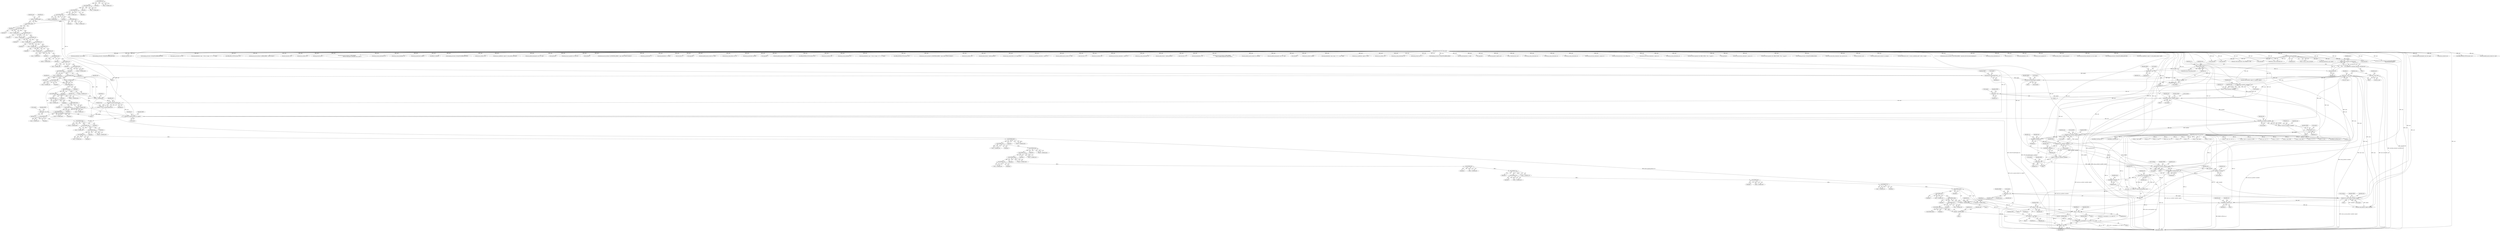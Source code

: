 digraph "0_mruby_1905091634a6a2925c911484434448e568330626@pointer" {
"1000894" [label="(Call,pc += sbx)"];
"1000883" [label="(Call,sbx = GETARG_sBx(i))"];
"1000885" [label="(Call,GETARG_sBx(i))"];
"1000880" [label="(Call,GETARG_A(i))"];
"1000863" [label="(Call,GETARG_sBx(i))"];
"1000858" [label="(Call,GETARG_A(i))"];
"1000848" [label="(Call,GETARG_sBx(i))"];
"1000807" [label="(Call,GETARG_C(i))"];
"1000802" [label="(Call,GETARG_B(i))"];
"1000797" [label="(Call,GETARG_A(i))"];
"1000756" [label="(Call,GETARG_C(i))"];
"1000751" [label="(Call,GETARG_B(i))"];
"1000746" [label="(Call,GETARG_A(i))"];
"1000726" [label="(Call,GETARG_Bx(i))"];
"1000721" [label="(Call,GETARG_A(i))"];
"1000694" [label="(Call,GETARG_Bx(i))"];
"1000689" [label="(Call,GETARG_A(i))"];
"1000673" [label="(Call,GETARG_Bx(i))"];
"1000668" [label="(Call,GETARG_A(i))"];
"1000640" [label="(Call,GETARG_Bx(i))"];
"1000635" [label="(Call,GETARG_A(i))"];
"1000619" [label="(Call,GETARG_Bx(i))"];
"1000614" [label="(Call,GETARG_A(i))"];
"1000589" [label="(Call,GETARG_Bx(i))"];
"1000584" [label="(Call,GETARG_A(i))"];
"1000569" [label="(Call,GETARG_Bx(i))"];
"1000564" [label="(Call,GETARG_A(i))"];
"1000544" [label="(Call,GETARG_Bx(i))"];
"1000539" [label="(Call,GETARG_A(i))"];
"1000526" [label="(Call,GETARG_Bx(i))"];
"1000521" [label="(Call,GETARG_A(i))"];
"1000503" [label="(Call,GETARG_Bx(i))"];
"1000498" [label="(Call,GETARG_A(i))"];
"1000483" [label="(Call,GETARG_Bx(i))"];
"1000478" [label="(Call,GETARG_A(i))"];
"1000458" [label="(Call,GETARG_Bx(i))"];
"1000453" [label="(Call,GETARG_A(i))"];
"1000442" [label="(Call,GETARG_A(i))"];
"1000431" [label="(Call,GETARG_A(i))"];
"1000417" [label="(Call,GETARG_A(i))"];
"1000403" [label="(Call,GETARG_Bx(i))"];
"1000398" [label="(Call,GETARG_A(i))"];
"1000386" [label="(Call,GETARG_sBx(i))"];
"1000381" [label="(Call,GETARG_A(i))"];
"1000353" [label="(Call,GETARG_Bx(i))"];
"1000348" [label="(Call,GETARG_A(i))"];
"1000334" [label="(Call,GETARG_B(i))"];
"1000329" [label="(Call,GETARG_A(i))"];
"1000850" [label="(Call,pc += sbx)"];
"1000846" [label="(Call,sbx = GETARG_sBx(i))"];
"1000696" [label="(Call,ERR_PC_SET(mrb, pc))"];
"1000675" [label="(Call,mrb_vm_const_set(mrb, syms[bx], regs[a]))"];
"1000656" [label="(Call,ERR_PC_CLR(mrb))"];
"1000653" [label="(Call,mrb_vm_const_get(mrb, sym))"];
"1000648" [label="(Call,ERR_PC_SET(mrb, pc))"];
"1000621" [label="(Call,mrb_vm_cv_set(mrb, syms[bx], regs[a]))"];
"1000602" [label="(Call,ERR_PC_CLR(mrb))"];
"1000597" [label="(Call,mrb_vm_cv_get(mrb, syms[bx]))"];
"1000592" [label="(Call,ERR_PC_SET(mrb, pc))"];
"1000571" [label="(Call,mrb_vm_iv_set(mrb, syms[bx], regs[a]))"];
"1000549" [label="(Call,mrb_vm_iv_get(mrb, syms[bx]))"];
"1000528" [label="(Call,mrb_vm_special_set(mrb, bx, regs[a]))"];
"1000508" [label="(Call,mrb_vm_special_get(mrb, bx))"];
"1000485" [label="(Call,mrb_gv_set(mrb, syms[bx], regs[a]))"];
"1000463" [label="(Call,mrb_gv_get(mrb, syms[bx]))"];
"1000367" [label="(Call,mrb_float_value(mrb, mrb_float(val)))"];
"1000260" [label="(Call,mrb_gc_arena_save(mrb))"];
"1000232" [label="(MethodParameterIn,mrb_state *mrb)"];
"1000369" [label="(Call,mrb_float(val))"];
"1000362" [label="(Call,mrb_float_p(val))"];
"1000356" [label="(Call,val = pool[bx])"];
"1000245" [label="(Call,*pool = irep->pool)"];
"1000405" [label="(Call,SET_SYM_VALUE(regs[a], syms[bx]))"];
"1000388" [label="(Call,SET_INT_VALUE(regs[a], bx))"];
"1000371" [label="(Call,regs[a] = val)"];
"1000365" [label="(Call,val = mrb_float_value(mrb, mrb_float(val)))"];
"1000384" [label="(Call,bx = GETARG_sBx(i))"];
"1000251" [label="(Call,*syms = irep->syms)"];
"1000468" [label="(Call,regs[a] = val)"];
"1000461" [label="(Call,val = mrb_gv_get(mrb, syms[bx]))"];
"1000501" [label="(Call,bx = GETARG_Bx(i))"];
"1000524" [label="(Call,bx = GETARG_Bx(i))"];
"1000511" [label="(Call,regs[a] = val)"];
"1000506" [label="(Call,val = mrb_vm_special_get(mrb, bx))"];
"1000554" [label="(Call,regs[a] = val)"];
"1000547" [label="(Call,val = mrb_vm_iv_get(mrb, syms[bx]))"];
"1000234" [label="(MethodParameterIn,mrb_code *pc)"];
"1000604" [label="(Call,regs[a] = val)"];
"1000595" [label="(Call,val = mrb_vm_cv_get(mrb, syms[bx]))"];
"1000643" [label="(Call,sym = syms[bx])"];
"1000658" [label="(Call,regs[a] = val)"];
"1000651" [label="(Call,val = mrb_vm_const_get(mrb, sym))"];
"1000871" [label="(Call,pc += sbx)"];
"1000861" [label="(Call,sbx = GETARG_sBx(i))"];
"1000966" [label="(Call,mrb->c->rescue[mrb->c->ci->ridx++] = pc + sbx)"];
"1000981" [label="(Call,pc + sbx)"];
"1000465" [label="(Call,syms[bx])"];
"1000629" [label="(Identifier,NEXT)"];
"1004593" [label="(Call,mrb_method_missing(mrb, mid, recv, args))"];
"1000443" [label="(Identifier,i)"];
"1000597" [label="(Call,mrb_vm_cv_get(mrb, syms[bx]))"];
"1001053" [label="(Call,mrb_exc_set(mrb, exc))"];
"1000967" [label="(Call,mrb->c->rescue[mrb->c->ci->ridx++])"];
"1000367" [label="(Call,mrb_float_value(mrb, mrb_float(val)))"];
"1000458" [label="(Call,GETARG_Bx(i))"];
"1000386" [label="(Call,GETARG_sBx(i))"];
"1002627" [label="(Call,MRB_METHOD_CFUNC(m)(mrb, recv))"];
"1002425" [label="(Call,mrb_method_search_vm(mrb, &c, mid))"];
"1004754" [label="(Call,stack_extend(mrb, irep->nregs))"];
"1000754" [label="(Call,c = GETARG_C(i))"];
"1000335" [label="(Identifier,i)"];
"1000604" [label="(Call,regs[a] = val)"];
"1003941" [label="(Call,localjump_error(mrb, LOCALJUMP_ERROR_RETURN))"];
"1000442" [label="(Call,GETARG_A(i))"];
"1001560" [label="(Call,mrb_class(mrb, recv))"];
"1000854" [label="(Block,)"];
"1000510" [label="(Identifier,bx)"];
"1000690" [label="(Identifier,i)"];
"1000472" [label="(Identifier,val)"];
"1003974" [label="(Call,localjump_error(mrb, LOCALJUMP_ERROR_RETURN))"];
"1000375" [label="(Identifier,val)"];
"1000548" [label="(Identifier,val)"];
"1000405" [label="(Call,SET_SYM_VALUE(regs[a], syms[bx]))"];
"1003749" [label="(Call,mrb_write_barrier(mrb, (struct RBasic*)c->fib))"];
"1003170" [label="(Call,argnum_error(mrb, m1+m2))"];
"1002574" [label="(Call,pc + 1)"];
"1000456" [label="(Call,bx = GETARG_Bx(i))"];
"1000880" [label="(Call,GETARG_A(i))"];
"1001954" [label="(Call,stack_extend(mrb, (argc < 0 && ci->nregs < 3) ? 3 : ci->nregs))"];
"1002056" [label="(Call,MRB_PROC_CFUNC(m)(mrb, recv))"];
"1000664" [label="(Block,)"];
"1000683" [label="(Identifier,NEXT)"];
"1000470" [label="(Identifier,regs)"];
"1000594" [label="(Identifier,pc)"];
"1004023" [label="(Call,mrb_exc_new_str_lit(mrb, E_FIBER_ERROR, \"double resume\"))"];
"1000984" [label="(Identifier,NEXT)"];
"1000982" [label="(Identifier,pc)"];
"1000361" [label="(ControlStructure,if (mrb_float_p(val)))"];
"1000526" [label="(Call,GETARG_Bx(i))"];
"1000893" [label="(Block,)"];
"1002447" [label="(Call,mrb_class(mrb, recv))"];
"1000592" [label="(Call,ERR_PC_SET(mrb, pc))"];
"1000253" [label="(Call,irep->syms)"];
"1000429" [label="(Call,a = GETARG_A(i))"];
"1000485" [label="(Call,mrb_gv_set(mrb, syms[bx], regs[a]))"];
"1000259" [label="(Identifier,ai)"];
"1002326" [label="(Call,mrb_exc_set(mrb, exc))"];
"1001724" [label="(Call,pc + 1)"];
"1000387" [label="(Identifier,i)"];
"1003916" [label="(Call,top_proc(mrb, proc))"];
"1002375" [label="(Call,mrb_exc_new_str_lit(mrb, E_TYPE_ERROR,\n                                            \"self has wrong type to call super in this context\"))"];
"1000886" [label="(Identifier,i)"];
"1000635" [label="(Call,GETARG_A(i))"];
"1000656" [label="(Call,ERR_PC_CLR(mrb))"];
"1004492" [label="(Call,mrb_gc_arena_restore(mrb, ai))"];
"1000412" [label="(Identifier,NEXT)"];
"1000396" [label="(Call,a = GETARG_A(i))"];
"1000334" [label="(Call,GETARG_B(i))"];
"1000549" [label="(Call,mrb_vm_iv_get(mrb, syms[bx]))"];
"1002062" [label="(Call,mrb_gc_arena_shrink(mrb, ai))"];
"1000459" [label="(Identifier,i)"];
"1003127" [label="(Call,mrb_gc_protect(mrb, regs[1]))"];
"1000636" [label="(Identifier,i)"];
"1000709" [label="(Call,ERR_PC_CLR(mrb))"];
"1003999" [label="(Call,localjump_error(mrb, LOCALJUMP_ERROR_RETURN))"];
"1002356" [label="(Call,mrb_exc_set(mrb, exc))"];
"1001680" [label="(Call,mrb_ary_unshift(mrb, regs[a+1], mrb_symbol_value(mid)))"];
"1002484" [label="(Call,mrb_method_missing(mrb, mid, recv, args))"];
"1000746" [label="(Call,GETARG_A(i))"];
"1000695" [label="(Identifier,i)"];
"1000377" [label="(Block,)"];
"1000344" [label="(Block,)"];
"1000234" [label="(MethodParameterIn,mrb_code *pc)"];
"1000531" [label="(Call,regs[a])"];
"1000687" [label="(Call,a = GETARG_A(i))"];
"1000666" [label="(Call,a = GETARG_A(i))"];
"1000808" [label="(Identifier,i)"];
"1000490" [label="(Call,regs[a])"];
"1000494" [label="(Block,)"];
"1000346" [label="(Call,a = GETARG_A(i))"];
"1000502" [label="(Identifier,bx)"];
"1000853" [label="(Identifier,JUMP)"];
"1000617" [label="(Call,bx = GETARG_Bx(i))"];
"1002549" [label="(Call,cipush(mrb))"];
"1000394" [label="(Block,)"];
"1002960" [label="(Call,mrb_ary_new_capa(mrb, m1+len+m2))"];
"1004040" [label="(Call,ecall(mrb))"];
"1000798" [label="(Identifier,i)"];
"1002857" [label="(Call,mrb_exc_new_str_lit(mrb, E_NOMETHOD_ERROR, \"super called outside of method\"))"];
"1003884" [label="(Call,mrb_gc_protect(mrb, v))"];
"1000696" [label="(Call,ERR_PC_SET(mrb, pc))"];
"1000599" [label="(Call,syms[bx])"];
"1000598" [label="(Identifier,mrb)"];
"1002782" [label="(Call,pc = irep->iseq)"];
"1000454" [label="(Identifier,i)"];
"1000469" [label="(Call,regs[a])"];
"1000863" [label="(Call,GETARG_sBx(i))"];
"1000897" [label="(Identifier,JUMP)"];
"1000648" [label="(Call,ERR_PC_SET(mrb, pc))"];
"1000354" [label="(Identifier,i)"];
"1000622" [label="(Identifier,mrb)"];
"1000981" [label="(Call,pc + sbx)"];
"1000871" [label="(Call,pc += sbx)"];
"1000501" [label="(Call,bx = GETARG_Bx(i))"];
"1002167" [label="(Call,stack_extend(mrb, ci->nregs))"];
"1000674" [label="(Identifier,i)"];
"1000812" [label="(Call,uvenv(mrb, c))"];
"1000528" [label="(Call,mrb_vm_special_set(mrb, bx, regs[a]))"];
"1000749" [label="(Call,b = GETARG_B(i))"];
"1000556" [label="(Identifier,regs)"];
"1004440" [label="(Call,pc = ci->pc)"];
"1000353" [label="(Call,GETARG_Bx(i))"];
"1000462" [label="(Identifier,val)"];
"1003347" [label="(Call,pc += argc - m1 - m2 + 1)"];
"1000797" [label="(Call,GETARG_A(i))"];
"1000576" [label="(Call,regs[a])"];
"1000651" [label="(Call,val = mrb_vm_const_get(mrb, sym))"];
"1000727" [label="(Identifier,i)"];
"1000463" [label="(Call,mrb_gv_get(mrb, syms[bx]))"];
"1000406" [label="(Call,regs[a])"];
"1000663" [label="(Identifier,NEXT)"];
"1000757" [label="(Identifier,i)"];
"1000484" [label="(Identifier,i)"];
"1000357" [label="(Identifier,val)"];
"1000567" [label="(Call,bx = GETARG_Bx(i))"];
"1000805" [label="(Call,c = GETARG_C(i))"];
"1000747" [label="(Identifier,i)"];
"1000473" [label="(Identifier,NEXT)"];
"1000519" [label="(Call,a = GETARG_A(i))"];
"1002724" [label="(Call,cipop(mrb))"];
"1000362" [label="(Call,mrb_float_p(val))"];
"1003854" [label="(Call,pc = mrb->c->rescue[--ci->ridx])"];
"1000612" [label="(Call,a = GETARG_A(i))"];
"1000246" [label="(Identifier,pool)"];
"1000404" [label="(Identifier,i)"];
"1000570" [label="(Identifier,i)"];
"1000258" [label="(Call,ai = mrb_gc_arena_save(mrb))"];
"1000330" [label="(Identifier,i)"];
"1000496" [label="(Call,a = GETARG_A(i))"];
"1000517" [label="(Block,)"];
"1004534" [label="(Call,mrb_method_search_vm(mrb, &c, mid))"];
"1000542" [label="(Call,bx = GETARG_Bx(i))"];
"1000983" [label="(Identifier,sbx)"];
"1001066" [label="(Call,mrb_obj_is_kind_of(mrb, exc, ec))"];
"1001720" [label="(Call,ci->pc = pc + 1)"];
"1003191" [label="(Call,mrb_gc_protect(mrb, argv[0]))"];
"1000261" [label="(Identifier,mrb)"];
"1000537" [label="(Call,a = GETARG_A(i))"];
"1004092" [label="(Call,mrb_exc_new_str_lit(mrb, E_LOCALJUMP_ERROR,\n                                      \"break from proc-closure\"))"];
"1000415" [label="(Call,a = GETARG_A(i))"];
"1000550" [label="(Identifier,mrb)"];
"1000384" [label="(Call,bx = GETARG_sBx(i))"];
"1001917" [label="(Call,cipop(mrb))"];
"1000235" [label="(Block,)"];
"1001582" [label="(Call,mrb_method_search_vm(mrb, &c, missing))"];
"1000883" [label="(Call,sbx = GETARG_sBx(i))"];
"1000530" [label="(Identifier,bx)"];
"1000232" [label="(MethodParameterIn,mrb_state *mrb)"];
"1000847" [label="(Identifier,sbx)"];
"1000451" [label="(Call,a = GETARG_A(i))"];
"1004693" [label="(Call,MRB_METHOD_CFUNC(m)(mrb, recv))"];
"1000655" [label="(Identifier,sym)"];
"1002861" [label="(Call,mrb_exc_set(mrb, exc))"];
"1000440" [label="(Call,a = GETARG_A(i))"];
"1001784" [label="(Call,mrb_gc_arena_shrink(mrb, ai))"];
"1002766" [label="(Call,stack_extend(mrb, (argc < 0 && ci->nregs < 3) ? 3 : ci->nregs))"];
"1000864" [label="(Identifier,i)"];
"1000535" [label="(Block,)"];
"1001778" [label="(Call,MRB_METHOD_FUNC(m)(mrb, recv))"];
"1000856" [label="(Call,a = GETARG_A(i))"];
"1000719" [label="(Call,a = GETARG_A(i))"];
"1000499" [label="(Identifier,i)"];
"1000641" [label="(Identifier,i)"];
"1002093" [label="(Call,pc = ci->pc)"];
"1000966" [label="(Call,mrb->c->rescue[mrb->c->ci->ridx++] = pc + sbx)"];
"1000558" [label="(Identifier,val)"];
"1000728" [label="(Call,mrb_const_set(mrb, regs[a+1], syms[bx], regs[a]))"];
"1000569" [label="(Call,GETARG_Bx(i))"];
"1002322" [label="(Call,mrb_exc_new_str_lit(mrb, E_NOMETHOD_ERROR, \"super called outside of method\"))"];
"1000644" [label="(Identifier,sym)"];
"1002379" [label="(Call,mrb_exc_set(mrb, exc))"];
"1002437" [label="(Call,mrb_intern_lit(mrb, \"method_missing\"))"];
"1002367" [label="(Call,mrb_obj_is_kind_of(mrb, recv, target_class))"];
"1004350" [label="(Call,cipop(mrb))"];
"1002517" [label="(Call,mrb_ary_new_from_values(mrb, n, regs+a+1))"];
"1000587" [label="(Call,bx = GETARG_Bx(i))"];
"1000468" [label="(Call,regs[a] = val)"];
"1001565" [label="(Call,mrb_method_search_vm(mrb, &c, mid))"];
"1000363" [label="(Identifier,val)"];
"1000658" [label="(Call,regs[a] = val)"];
"1000614" [label="(Call,GETARG_A(i))"];
"1002879" [label="(Call,uvenv(mrb, lv-1))"];
"1000351" [label="(Call,bx = GETARG_Bx(i))"];
"1000654" [label="(Identifier,mrb)"];
"1000516" [label="(Identifier,NEXT)"];
"1004419" [label="(Call,cipop(mrb))"];
"1004323" [label="(Call,cipop(mrb))"];
"1000401" [label="(Call,bx = GETARG_Bx(i))"];
"1000562" [label="(Call,a = GETARG_A(i))"];
"1004027" [label="(Call,mrb_exc_set(mrb, exc))"];
"1000512" [label="(Call,regs[a])"];
"1000464" [label="(Identifier,mrb)"];
"1000580" [label="(Block,)"];
"1001661" [label="(Call,mrb_ary_new_from_values(mrb, n, regs+a+1))"];
"1004705" [label="(Call,mrb_gc_arena_restore(mrb, ai))"];
"1000653" [label="(Call,mrb_vm_const_get(mrb, sym))"];
"1000589" [label="(Call,GETARG_Bx(i))"];
"1000584" [label="(Call,GETARG_A(i))"];
"1000389" [label="(Call,regs[a])"];
"1000608" [label="(Identifier,val)"];
"1000724" [label="(Call,bx = GETARG_Bx(i))"];
"1000861" [label="(Call,sbx = GETARG_sBx(i))"];
"1000390" [label="(Identifier,regs)"];
"1000807" [label="(Call,GETARG_C(i))"];
"1000851" [label="(Identifier,pc)"];
"1000251" [label="(Call,*syms = irep->syms)"];
"1000508" [label="(Call,mrb_vm_special_get(mrb, bx))"];
"1000868" [label="(Identifier,regs)"];
"1001577" [label="(Call,mrb_intern_lit(mrb, \"method_missing\"))"];
"1000559" [label="(Identifier,NEXT)"];
"1004823" [label="(Call,uvenv(mrb, lv-1))"];
"1000698" [label="(Identifier,pc)"];
"1000551" [label="(Call,syms[bx])"];
"1000504" [label="(Identifier,i)"];
"1000398" [label="(Call,GETARG_A(i))"];
"1001650" [label="(Call,stack_extend(mrb, a+3))"];
"1001049" [label="(Call,mrb_exc_new_str_lit(mrb, E_TYPE_ERROR,\n                  \"class or module required for rescue clause\"))"];
"1000481" [label="(Call,bx = GETARG_Bx(i))"];
"1000697" [label="(Identifier,mrb)"];
"1000403" [label="(Call,GETARG_Bx(i))"];
"1000527" [label="(Identifier,i)"];
"1000660" [label="(Identifier,regs)"];
"1000388" [label="(Call,SET_INT_VALUE(regs[a], bx))"];
"1000870" [label="(Block,)"];
"1000872" [label="(Identifier,pc)"];
"1000668" [label="(Call,GETARG_A(i))"];
"1000645" [label="(Call,syms[bx])"];
"1000544" [label="(Call,GETARG_Bx(i))"];
"1000573" [label="(Call,syms[bx])"];
"1004590" [label="(Call,ERR_PC_SET(mrb, pc))"];
"1004556" [label="(Call,mrb_method_search_vm(mrb, &c, missing))"];
"1000507" [label="(Identifier,val)"];
"1002238" [label="(Call,pc = irep->iseq)"];
"1001631" [label="(Call,mrb_method_missing(mrb, mid, recv, args))"];
"1000630" [label="(Block,)"];
"1000547" [label="(Call,val = mrb_vm_iv_get(mrb, syms[bx]))"];
"1000364" [label="(Block,)"];
"1003519" [label="(Call,ecall(mrb))"];
"1003849" [label="(Call,stack_extend(mrb, irep->nregs))"];
"1000432" [label="(Identifier,i)"];
"1000332" [label="(Call,b = GETARG_B(i))"];
"1000260" [label="(Call,mrb_gc_arena_save(mrb))"];
"1000849" [label="(Identifier,i)"];
"1000873" [label="(Identifier,sbx)"];
"1000371" [label="(Call,regs[a] = val)"];
"1000876" [label="(Block,)"];
"1000901" [label="(Call,sbx = GETARG_sBx(i))"];
"1000751" [label="(Call,GETARG_B(i))"];
"1000700" [label="(Identifier,val)"];
"1000752" [label="(Identifier,i)"];
"1000596" [label="(Identifier,val)"];
"1000878" [label="(Call,a = GETARG_A(i))"];
"1000366" [label="(Identifier,val)"];
"1000329" [label="(Call,GETARG_A(i))"];
"1001107" [label="(Call,mrb_exc_set(mrb, regs[a]))"];
"1004740" [label="(Call,stack_extend(mrb, (irep->nregs < 3) ? 3 : irep->nregs))"];
"1000850" [label="(Call,pc += sbx)"];
"1000859" [label="(Identifier,i)"];
"1004606" [label="(Call,mrb_ary_unshift(mrb, regs[a+1], sym))"];
"1000884" [label="(Identifier,sbx)"];
"1000565" [label="(Identifier,i)"];
"1000726" [label="(Call,GETARG_Bx(i))"];
"1004096" [label="(Call,mrb_exc_set(mrb, exc))"];
"1000595" [label="(Call,val = mrb_vm_cv_get(mrb, syms[bx]))"];
"1000554" [label="(Call,regs[a] = val)"];
"1000659" [label="(Call,regs[a])"];
"1000376" [label="(Identifier,NEXT)"];
"1001781" [label="(Call,mrb_gc_arena_restore(mrb, ai))"];
"1000382" [label="(Identifier,i)"];
"1004227" [label="(Call,break_new(mrb, proc, v))"];
"1000846" [label="(Call,sbx = GETARG_sBx(i))"];
"1000511" [label="(Call,regs[a] = val)"];
"1000474" [label="(Block,)"];
"1000393" [label="(Identifier,NEXT)"];
"1000643" [label="(Call,sym = syms[bx])"];
"1000903" [label="(Call,GETARG_sBx(i))"];
"1000379" [label="(Call,a = GETARG_A(i))"];
"1000476" [label="(Call,a = GETARG_A(i))"];
"1000585" [label="(Identifier,i)"];
"1004874" [label="(Call,localjump_error(mrb, LOCALJUMP_ERROR_YIELD))"];
"1004456" [label="(Call,mrb_sym2name(mrb, ci->mid))"];
"1000525" [label="(Identifier,bx)"];
"1002098" [label="(Call,cipop(mrb))"];
"1000521" [label="(Call,GETARG_A(i))"];
"1000606" [label="(Identifier,regs)"];
"1000844" [label="(Block,)"];
"1005666" [label="(MethodReturn,RET)"];
"1001601" [label="(Call,mrb_obj_eq(mrb, regs[0], recv))"];
"1000478" [label="(Call,GETARG_A(i))"];
"1000431" [label="(Call,GETARG_A(i))"];
"1000650" [label="(Identifier,pc)"];
"1001970" [label="(Call,pc = irep->iseq)"];
"1000479" [label="(Identifier,i)"];
"1000349" [label="(Identifier,i)"];
"1000545" [label="(Identifier,i)"];
"1000365" [label="(Call,val = mrb_float_value(mrb, mrb_float(val)))"];
"1001771" [label="(Call,p->body.func(mrb, recv))"];
"1000602" [label="(Call,ERR_PC_CLR(mrb))"];
"1000874" [label="(Identifier,JUMP)"];
"1000684" [label="(Block,)"];
"1000529" [label="(Identifier,mrb)"];
"1000610" [label="(Block,)"];
"1000800" [label="(Call,b = GETARG_B(i))"];
"1000372" [label="(Call,regs[a])"];
"1000368" [label="(Identifier,mrb)"];
"1002059" [label="(Call,mrb_gc_arena_restore(mrb, ai))"];
"1000640" [label="(Call,GETARG_Bx(i))"];
"1000453" [label="(Call,GETARG_A(i))"];
"1000852" [label="(Identifier,sbx)"];
"1000621" [label="(Call,mrb_vm_cv_set(mrb, syms[bx], regs[a]))"];
"1000487" [label="(Call,syms[bx])"];
"1000515" [label="(Identifier,val)"];
"1000593" [label="(Identifier,mrb)"];
"1003033" [label="(Call,mrb_gc_arena_restore(mrb, ai))"];
"1004430" [label="(Call,mrb_gc_arena_restore(mrb, ai))"];
"1000358" [label="(Call,pool[bx])"];
"1000802" [label="(Call,GETARG_B(i))"];
"1000894" [label="(Call,pc += sbx)"];
"1000701" [label="(Call,mrb_const_get(mrb, regs[a], syms[bx]))"];
"1002473" [label="(Call,mrb_ary_new_from_values(mrb, n, regs+a+1))"];
"1000673" [label="(Call,GETARG_Bx(i))"];
"1000838" [label="(Call,mrb_write_barrier(mrb, (struct RBasic*)e))"];
"1003455" [label="(Call,pc += o + 1)"];
"1000895" [label="(Identifier,pc)"];
"1000652" [label="(Identifier,val)"];
"1000657" [label="(Identifier,mrb)"];
"1000694" [label="(Call,GETARG_Bx(i))"];
"1000385" [label="(Identifier,bx)"];
"1001628" [label="(Call,ERR_PC_SET(mrb, pc))"];
"1001620" [label="(Call,mrb_ary_new_from_values(mrb, n, regs+a+1))"];
"1000858" [label="(Call,GETARG_A(i))"];
"1002630" [label="(Call,mrb_gc_arena_restore(mrb, ai))"];
"1000722" [label="(Identifier,i)"];
"1000744" [label="(Call,a = GETARG_A(i))"];
"1000252" [label="(Identifier,syms)"];
"1000881" [label="(Identifier,i)"];
"1000623" [label="(Call,syms[bx])"];
"1000399" [label="(Identifier,i)"];
"1000848" [label="(Call,GETARG_sBx(i))"];
"1000503" [label="(Call,GETARG_Bx(i))"];
"1000417" [label="(Call,GETARG_A(i))"];
"1000369" [label="(Call,mrb_float(val))"];
"1002400" [label="(Call,mrb_convert_type(mrb, blk, MRB_TT_PROC, \"Proc\", \"to_proc\"))"];
"1000609" [label="(Identifier,NEXT)"];
"1000689" [label="(Call,GETARG_A(i))"];
"1000615" [label="(Identifier,i)"];
"1000498" [label="(Call,GETARG_A(i))"];
"1002481" [label="(Call,ERR_PC_SET(mrb, pc))"];
"1000675" [label="(Call,mrb_vm_const_set(mrb, syms[bx], regs[a]))"];
"1000676" [label="(Identifier,mrb)"];
"1001694" [label="(Call,cipush(mrb))"];
"1002719" [label="(Call,pc = ci->pc)"];
"1000506" [label="(Call,val = mrb_vm_special_get(mrb, bx))"];
"1000486" [label="(Identifier,mrb)"];
"1004759" [label="(Call,pc = irep->iseq)"];
"1000662" [label="(Identifier,val)"];
"1000560" [label="(Block,)"];
"1000649" [label="(Identifier,mrb)"];
"1000564" [label="(Call,GETARG_A(i))"];
"1000669" [label="(Identifier,i)"];
"1000756" [label="(Call,GETARG_C(i))"];
"1004582" [label="(Call,mrb_ary_new_from_values(mrb, n, regs+a+1))"];
"1000671" [label="(Call,bx = GETARG_Bx(i))"];
"1000524" [label="(Call,bx = GETARG_Bx(i))"];
"1000885" [label="(Call,GETARG_sBx(i))"];
"1000513" [label="(Identifier,regs)"];
"1000381" [label="(Call,GETARG_A(i))"];
"1000677" [label="(Call,syms[bx])"];
"1001547" [label="(Call,mrb_convert_type(mrb, blk, MRB_TT_PROC, \"Proc\", \"to_proc\"))"];
"1004853" [label="(Call,localjump_error(mrb, LOCALJUMP_ERROR_YIELD))"];
"1000418" [label="(Identifier,i)"];
"1000327" [label="(Call,a = GETARG_A(i))"];
"1003404" [label="(Call,mrb_ary_new_from_values(mrb, rnum, argv+m1+o))"];
"1000899" [label="(Block,)"];
"1000392" [label="(Identifier,bx)"];
"1000571" [label="(Call,mrb_vm_iv_set(mrb, syms[bx], regs[a]))"];
"1000555" [label="(Call,regs[a])"];
"1000692" [label="(Call,bx = GETARG_Bx(i))"];
"1000579" [label="(Identifier,NEXT)"];
"1000721" [label="(Call,GETARG_A(i))"];
"1000245" [label="(Call,*pool = irep->pool)"];
"1004529" [label="(Call,mrb_class(mrb, recv))"];
"1002452" [label="(Call,mrb_method_search_vm(mrb, &c, missing))"];
"1000582" [label="(Call,a = GETARG_A(i))"];
"1000540" [label="(Identifier,i)"];
"1000493" [label="(Identifier,NEXT)"];
"1000951" [label="(Call,mrb_realloc(mrb, mrb->c->rescue, sizeof(mrb_code*) * mrb->c->rsize))"];
"1000803" [label="(Identifier,i)"];
"1000409" [label="(Call,syms[bx])"];
"1000795" [label="(Call,a = GETARG_A(i))"];
"1000461" [label="(Call,val = mrb_gv_get(mrb, syms[bx]))"];
"1000626" [label="(Call,regs[a])"];
"1000891" [label="(Identifier,regs)"];
"1000638" [label="(Call,bx = GETARG_Bx(i))"];
"1000534" [label="(Identifier,NEXT)"];
"1003654" [label="(Call,cipop(mrb))"];
"1004388" [label="(Call,mrb_gc_arena_restore(mrb, ai))"];
"1002352" [label="(Call,mrb_exc_new_str_lit(mrb, E_RUNTIME_ERROR, \"superclass info lost [mruby limitations]\"))"];
"1003344" [label="(Call,pc++)"];
"1000620" [label="(Identifier,i)"];
"1000619" [label="(Call,GETARG_Bx(i))"];
"1000522" [label="(Identifier,i)"];
"1001912" [label="(Call,pc = ci->pc)"];
"1000483" [label="(Call,GETARG_Bx(i))"];
"1004211" [label="(Call,mrb_gc_arena_restore(mrb, ai))"];
"1000539" [label="(Call,GETARG_A(i))"];
"1000633" [label="(Call,a = GETARG_A(i))"];
"1000767" [label="(Call,uvenv(mrb, c))"];
"1000572" [label="(Identifier,mrb)"];
"1002506" [label="(Call,stack_extend(mrb, a+3))"];
"1000449" [label="(Block,)"];
"1000590" [label="(Identifier,i)"];
"1000896" [label="(Identifier,sbx)"];
"1000603" [label="(Identifier,mrb)"];
"1000605" [label="(Call,regs[a])"];
"1000348" [label="(Call,GETARG_A(i))"];
"1003331" [label="(Call,mrb_ary_new_capa(mrb, 0))"];
"1000509" [label="(Identifier,mrb)"];
"1000247" [label="(Call,irep->pool)"];
"1004551" [label="(Call,mrb_intern_lit(mrb, \"method_missing\"))"];
"1000862" [label="(Identifier,sbx)"];
"1000680" [label="(Call,regs[a])"];
"1002916" [label="(Call,mrb_ary_new_from_values(mrb, m1+m2, stack))"];
"1000370" [label="(Identifier,val)"];
"1003963" [label="(Call,localjump_error(mrb, LOCALJUMP_ERROR_RETURN))"];
"1000356" [label="(Call,val = pool[bx])"];
"1000373" [label="(Identifier,regs)"];
"1002536" [label="(Call,mrb_ary_unshift(mrb, regs[a+1], mrb_symbol_value(ci->mid)))"];
"1002570" [label="(Call,ci->pc = pc + 1)"];
"1000894" -> "1000893"  [label="AST: "];
"1000894" -> "1000896"  [label="CFG: "];
"1000895" -> "1000894"  [label="AST: "];
"1000896" -> "1000894"  [label="AST: "];
"1000897" -> "1000894"  [label="CFG: "];
"1000883" -> "1000894"  [label="DDG: sbx"];
"1000850" -> "1000894"  [label="DDG: pc"];
"1000871" -> "1000894"  [label="DDG: pc"];
"1000234" -> "1000894"  [label="DDG: pc"];
"1000894" -> "1000966"  [label="DDG: pc"];
"1000894" -> "1000981"  [label="DDG: pc"];
"1000883" -> "1000876"  [label="AST: "];
"1000883" -> "1000885"  [label="CFG: "];
"1000884" -> "1000883"  [label="AST: "];
"1000885" -> "1000883"  [label="AST: "];
"1000891" -> "1000883"  [label="CFG: "];
"1000885" -> "1000883"  [label="DDG: i"];
"1000885" -> "1000886"  [label="CFG: "];
"1000886" -> "1000885"  [label="AST: "];
"1000880" -> "1000885"  [label="DDG: i"];
"1000885" -> "1000903"  [label="DDG: i"];
"1000880" -> "1000878"  [label="AST: "];
"1000880" -> "1000881"  [label="CFG: "];
"1000881" -> "1000880"  [label="AST: "];
"1000878" -> "1000880"  [label="CFG: "];
"1000880" -> "1000878"  [label="DDG: i"];
"1000863" -> "1000880"  [label="DDG: i"];
"1000863" -> "1000861"  [label="AST: "];
"1000863" -> "1000864"  [label="CFG: "];
"1000864" -> "1000863"  [label="AST: "];
"1000861" -> "1000863"  [label="CFG: "];
"1000863" -> "1000861"  [label="DDG: i"];
"1000858" -> "1000863"  [label="DDG: i"];
"1000858" -> "1000856"  [label="AST: "];
"1000858" -> "1000859"  [label="CFG: "];
"1000859" -> "1000858"  [label="AST: "];
"1000856" -> "1000858"  [label="CFG: "];
"1000858" -> "1000856"  [label="DDG: i"];
"1000848" -> "1000858"  [label="DDG: i"];
"1000848" -> "1000846"  [label="AST: "];
"1000848" -> "1000849"  [label="CFG: "];
"1000849" -> "1000848"  [label="AST: "];
"1000846" -> "1000848"  [label="CFG: "];
"1000848" -> "1000846"  [label="DDG: i"];
"1000807" -> "1000848"  [label="DDG: i"];
"1000807" -> "1000805"  [label="AST: "];
"1000807" -> "1000808"  [label="CFG: "];
"1000808" -> "1000807"  [label="AST: "];
"1000805" -> "1000807"  [label="CFG: "];
"1000807" -> "1000805"  [label="DDG: i"];
"1000802" -> "1000807"  [label="DDG: i"];
"1000802" -> "1000800"  [label="AST: "];
"1000802" -> "1000803"  [label="CFG: "];
"1000803" -> "1000802"  [label="AST: "];
"1000800" -> "1000802"  [label="CFG: "];
"1000802" -> "1000800"  [label="DDG: i"];
"1000797" -> "1000802"  [label="DDG: i"];
"1000797" -> "1000795"  [label="AST: "];
"1000797" -> "1000798"  [label="CFG: "];
"1000798" -> "1000797"  [label="AST: "];
"1000795" -> "1000797"  [label="CFG: "];
"1000797" -> "1000795"  [label="DDG: i"];
"1000756" -> "1000797"  [label="DDG: i"];
"1000756" -> "1000754"  [label="AST: "];
"1000756" -> "1000757"  [label="CFG: "];
"1000757" -> "1000756"  [label="AST: "];
"1000754" -> "1000756"  [label="CFG: "];
"1000756" -> "1000754"  [label="DDG: i"];
"1000751" -> "1000756"  [label="DDG: i"];
"1000751" -> "1000749"  [label="AST: "];
"1000751" -> "1000752"  [label="CFG: "];
"1000752" -> "1000751"  [label="AST: "];
"1000749" -> "1000751"  [label="CFG: "];
"1000751" -> "1000749"  [label="DDG: i"];
"1000746" -> "1000751"  [label="DDG: i"];
"1000746" -> "1000744"  [label="AST: "];
"1000746" -> "1000747"  [label="CFG: "];
"1000747" -> "1000746"  [label="AST: "];
"1000744" -> "1000746"  [label="CFG: "];
"1000746" -> "1000744"  [label="DDG: i"];
"1000726" -> "1000746"  [label="DDG: i"];
"1000726" -> "1000724"  [label="AST: "];
"1000726" -> "1000727"  [label="CFG: "];
"1000727" -> "1000726"  [label="AST: "];
"1000724" -> "1000726"  [label="CFG: "];
"1000726" -> "1000724"  [label="DDG: i"];
"1000721" -> "1000726"  [label="DDG: i"];
"1000721" -> "1000719"  [label="AST: "];
"1000721" -> "1000722"  [label="CFG: "];
"1000722" -> "1000721"  [label="AST: "];
"1000719" -> "1000721"  [label="CFG: "];
"1000721" -> "1000719"  [label="DDG: i"];
"1000694" -> "1000721"  [label="DDG: i"];
"1000694" -> "1000692"  [label="AST: "];
"1000694" -> "1000695"  [label="CFG: "];
"1000695" -> "1000694"  [label="AST: "];
"1000692" -> "1000694"  [label="CFG: "];
"1000694" -> "1000692"  [label="DDG: i"];
"1000689" -> "1000694"  [label="DDG: i"];
"1000689" -> "1000687"  [label="AST: "];
"1000689" -> "1000690"  [label="CFG: "];
"1000690" -> "1000689"  [label="AST: "];
"1000687" -> "1000689"  [label="CFG: "];
"1000689" -> "1000687"  [label="DDG: i"];
"1000673" -> "1000689"  [label="DDG: i"];
"1000673" -> "1000671"  [label="AST: "];
"1000673" -> "1000674"  [label="CFG: "];
"1000674" -> "1000673"  [label="AST: "];
"1000671" -> "1000673"  [label="CFG: "];
"1000673" -> "1000671"  [label="DDG: i"];
"1000668" -> "1000673"  [label="DDG: i"];
"1000668" -> "1000666"  [label="AST: "];
"1000668" -> "1000669"  [label="CFG: "];
"1000669" -> "1000668"  [label="AST: "];
"1000666" -> "1000668"  [label="CFG: "];
"1000668" -> "1000666"  [label="DDG: i"];
"1000640" -> "1000668"  [label="DDG: i"];
"1000640" -> "1000638"  [label="AST: "];
"1000640" -> "1000641"  [label="CFG: "];
"1000641" -> "1000640"  [label="AST: "];
"1000638" -> "1000640"  [label="CFG: "];
"1000640" -> "1000638"  [label="DDG: i"];
"1000635" -> "1000640"  [label="DDG: i"];
"1000635" -> "1000633"  [label="AST: "];
"1000635" -> "1000636"  [label="CFG: "];
"1000636" -> "1000635"  [label="AST: "];
"1000633" -> "1000635"  [label="CFG: "];
"1000635" -> "1000633"  [label="DDG: i"];
"1000619" -> "1000635"  [label="DDG: i"];
"1000619" -> "1000617"  [label="AST: "];
"1000619" -> "1000620"  [label="CFG: "];
"1000620" -> "1000619"  [label="AST: "];
"1000617" -> "1000619"  [label="CFG: "];
"1000619" -> "1000617"  [label="DDG: i"];
"1000614" -> "1000619"  [label="DDG: i"];
"1000614" -> "1000612"  [label="AST: "];
"1000614" -> "1000615"  [label="CFG: "];
"1000615" -> "1000614"  [label="AST: "];
"1000612" -> "1000614"  [label="CFG: "];
"1000614" -> "1000612"  [label="DDG: i"];
"1000589" -> "1000614"  [label="DDG: i"];
"1000589" -> "1000587"  [label="AST: "];
"1000589" -> "1000590"  [label="CFG: "];
"1000590" -> "1000589"  [label="AST: "];
"1000587" -> "1000589"  [label="CFG: "];
"1000589" -> "1000587"  [label="DDG: i"];
"1000584" -> "1000589"  [label="DDG: i"];
"1000584" -> "1000582"  [label="AST: "];
"1000584" -> "1000585"  [label="CFG: "];
"1000585" -> "1000584"  [label="AST: "];
"1000582" -> "1000584"  [label="CFG: "];
"1000584" -> "1000582"  [label="DDG: i"];
"1000569" -> "1000584"  [label="DDG: i"];
"1000569" -> "1000567"  [label="AST: "];
"1000569" -> "1000570"  [label="CFG: "];
"1000570" -> "1000569"  [label="AST: "];
"1000567" -> "1000569"  [label="CFG: "];
"1000569" -> "1000567"  [label="DDG: i"];
"1000564" -> "1000569"  [label="DDG: i"];
"1000564" -> "1000562"  [label="AST: "];
"1000564" -> "1000565"  [label="CFG: "];
"1000565" -> "1000564"  [label="AST: "];
"1000562" -> "1000564"  [label="CFG: "];
"1000564" -> "1000562"  [label="DDG: i"];
"1000544" -> "1000564"  [label="DDG: i"];
"1000544" -> "1000542"  [label="AST: "];
"1000544" -> "1000545"  [label="CFG: "];
"1000545" -> "1000544"  [label="AST: "];
"1000542" -> "1000544"  [label="CFG: "];
"1000544" -> "1000542"  [label="DDG: i"];
"1000539" -> "1000544"  [label="DDG: i"];
"1000539" -> "1000537"  [label="AST: "];
"1000539" -> "1000540"  [label="CFG: "];
"1000540" -> "1000539"  [label="AST: "];
"1000537" -> "1000539"  [label="CFG: "];
"1000539" -> "1000537"  [label="DDG: i"];
"1000526" -> "1000539"  [label="DDG: i"];
"1000526" -> "1000524"  [label="AST: "];
"1000526" -> "1000527"  [label="CFG: "];
"1000527" -> "1000526"  [label="AST: "];
"1000524" -> "1000526"  [label="CFG: "];
"1000526" -> "1000524"  [label="DDG: i"];
"1000521" -> "1000526"  [label="DDG: i"];
"1000521" -> "1000519"  [label="AST: "];
"1000521" -> "1000522"  [label="CFG: "];
"1000522" -> "1000521"  [label="AST: "];
"1000519" -> "1000521"  [label="CFG: "];
"1000521" -> "1000519"  [label="DDG: i"];
"1000503" -> "1000521"  [label="DDG: i"];
"1000503" -> "1000501"  [label="AST: "];
"1000503" -> "1000504"  [label="CFG: "];
"1000504" -> "1000503"  [label="AST: "];
"1000501" -> "1000503"  [label="CFG: "];
"1000503" -> "1000501"  [label="DDG: i"];
"1000498" -> "1000503"  [label="DDG: i"];
"1000498" -> "1000496"  [label="AST: "];
"1000498" -> "1000499"  [label="CFG: "];
"1000499" -> "1000498"  [label="AST: "];
"1000496" -> "1000498"  [label="CFG: "];
"1000498" -> "1000496"  [label="DDG: i"];
"1000483" -> "1000498"  [label="DDG: i"];
"1000483" -> "1000481"  [label="AST: "];
"1000483" -> "1000484"  [label="CFG: "];
"1000484" -> "1000483"  [label="AST: "];
"1000481" -> "1000483"  [label="CFG: "];
"1000483" -> "1000481"  [label="DDG: i"];
"1000478" -> "1000483"  [label="DDG: i"];
"1000478" -> "1000476"  [label="AST: "];
"1000478" -> "1000479"  [label="CFG: "];
"1000479" -> "1000478"  [label="AST: "];
"1000476" -> "1000478"  [label="CFG: "];
"1000478" -> "1000476"  [label="DDG: i"];
"1000458" -> "1000478"  [label="DDG: i"];
"1000458" -> "1000456"  [label="AST: "];
"1000458" -> "1000459"  [label="CFG: "];
"1000459" -> "1000458"  [label="AST: "];
"1000456" -> "1000458"  [label="CFG: "];
"1000458" -> "1000456"  [label="DDG: i"];
"1000453" -> "1000458"  [label="DDG: i"];
"1000453" -> "1000451"  [label="AST: "];
"1000453" -> "1000454"  [label="CFG: "];
"1000454" -> "1000453"  [label="AST: "];
"1000451" -> "1000453"  [label="CFG: "];
"1000453" -> "1000451"  [label="DDG: i"];
"1000442" -> "1000453"  [label="DDG: i"];
"1000442" -> "1000440"  [label="AST: "];
"1000442" -> "1000443"  [label="CFG: "];
"1000443" -> "1000442"  [label="AST: "];
"1000440" -> "1000442"  [label="CFG: "];
"1000442" -> "1000440"  [label="DDG: i"];
"1000431" -> "1000442"  [label="DDG: i"];
"1000431" -> "1000429"  [label="AST: "];
"1000431" -> "1000432"  [label="CFG: "];
"1000432" -> "1000431"  [label="AST: "];
"1000429" -> "1000431"  [label="CFG: "];
"1000431" -> "1000429"  [label="DDG: i"];
"1000417" -> "1000431"  [label="DDG: i"];
"1000417" -> "1000415"  [label="AST: "];
"1000417" -> "1000418"  [label="CFG: "];
"1000418" -> "1000417"  [label="AST: "];
"1000415" -> "1000417"  [label="CFG: "];
"1000417" -> "1000415"  [label="DDG: i"];
"1000403" -> "1000417"  [label="DDG: i"];
"1000403" -> "1000401"  [label="AST: "];
"1000403" -> "1000404"  [label="CFG: "];
"1000404" -> "1000403"  [label="AST: "];
"1000401" -> "1000403"  [label="CFG: "];
"1000403" -> "1000401"  [label="DDG: i"];
"1000398" -> "1000403"  [label="DDG: i"];
"1000398" -> "1000396"  [label="AST: "];
"1000398" -> "1000399"  [label="CFG: "];
"1000399" -> "1000398"  [label="AST: "];
"1000396" -> "1000398"  [label="CFG: "];
"1000398" -> "1000396"  [label="DDG: i"];
"1000386" -> "1000398"  [label="DDG: i"];
"1000386" -> "1000384"  [label="AST: "];
"1000386" -> "1000387"  [label="CFG: "];
"1000387" -> "1000386"  [label="AST: "];
"1000384" -> "1000386"  [label="CFG: "];
"1000386" -> "1000384"  [label="DDG: i"];
"1000381" -> "1000386"  [label="DDG: i"];
"1000381" -> "1000379"  [label="AST: "];
"1000381" -> "1000382"  [label="CFG: "];
"1000382" -> "1000381"  [label="AST: "];
"1000379" -> "1000381"  [label="CFG: "];
"1000381" -> "1000379"  [label="DDG: i"];
"1000353" -> "1000381"  [label="DDG: i"];
"1000353" -> "1000351"  [label="AST: "];
"1000353" -> "1000354"  [label="CFG: "];
"1000354" -> "1000353"  [label="AST: "];
"1000351" -> "1000353"  [label="CFG: "];
"1000353" -> "1000351"  [label="DDG: i"];
"1000348" -> "1000353"  [label="DDG: i"];
"1000348" -> "1000346"  [label="AST: "];
"1000348" -> "1000349"  [label="CFG: "];
"1000349" -> "1000348"  [label="AST: "];
"1000346" -> "1000348"  [label="CFG: "];
"1000348" -> "1000346"  [label="DDG: i"];
"1000334" -> "1000348"  [label="DDG: i"];
"1000334" -> "1000332"  [label="AST: "];
"1000334" -> "1000335"  [label="CFG: "];
"1000335" -> "1000334"  [label="AST: "];
"1000332" -> "1000334"  [label="CFG: "];
"1000334" -> "1000332"  [label="DDG: i"];
"1000329" -> "1000334"  [label="DDG: i"];
"1000329" -> "1000327"  [label="AST: "];
"1000329" -> "1000330"  [label="CFG: "];
"1000330" -> "1000329"  [label="AST: "];
"1000327" -> "1000329"  [label="CFG: "];
"1000329" -> "1000327"  [label="DDG: i"];
"1000850" -> "1000844"  [label="AST: "];
"1000850" -> "1000852"  [label="CFG: "];
"1000851" -> "1000850"  [label="AST: "];
"1000852" -> "1000850"  [label="AST: "];
"1000853" -> "1000850"  [label="CFG: "];
"1000846" -> "1000850"  [label="DDG: sbx"];
"1000696" -> "1000850"  [label="DDG: pc"];
"1000234" -> "1000850"  [label="DDG: pc"];
"1000850" -> "1000871"  [label="DDG: pc"];
"1000850" -> "1000966"  [label="DDG: pc"];
"1000850" -> "1000981"  [label="DDG: pc"];
"1000846" -> "1000844"  [label="AST: "];
"1000847" -> "1000846"  [label="AST: "];
"1000851" -> "1000846"  [label="CFG: "];
"1000696" -> "1000684"  [label="AST: "];
"1000696" -> "1000698"  [label="CFG: "];
"1000697" -> "1000696"  [label="AST: "];
"1000698" -> "1000696"  [label="AST: "];
"1000700" -> "1000696"  [label="CFG: "];
"1000696" -> "1005666"  [label="DDG: ERR_PC_SET(mrb, pc)"];
"1000675" -> "1000696"  [label="DDG: mrb"];
"1000232" -> "1000696"  [label="DDG: mrb"];
"1000648" -> "1000696"  [label="DDG: pc"];
"1000234" -> "1000696"  [label="DDG: pc"];
"1000696" -> "1000701"  [label="DDG: mrb"];
"1000675" -> "1000664"  [label="AST: "];
"1000675" -> "1000680"  [label="CFG: "];
"1000676" -> "1000675"  [label="AST: "];
"1000677" -> "1000675"  [label="AST: "];
"1000680" -> "1000675"  [label="AST: "];
"1000683" -> "1000675"  [label="CFG: "];
"1000675" -> "1005666"  [label="DDG: mrb_vm_const_set(mrb, syms[bx], regs[a])"];
"1000656" -> "1000675"  [label="DDG: mrb"];
"1000232" -> "1000675"  [label="DDG: mrb"];
"1000251" -> "1000675"  [label="DDG: syms"];
"1000621" -> "1000675"  [label="DDG: syms[bx]"];
"1000658" -> "1000675"  [label="DDG: regs[a]"];
"1000675" -> "1000701"  [label="DDG: regs[a]"];
"1000675" -> "1000701"  [label="DDG: syms[bx]"];
"1000656" -> "1000630"  [label="AST: "];
"1000656" -> "1000657"  [label="CFG: "];
"1000657" -> "1000656"  [label="AST: "];
"1000660" -> "1000656"  [label="CFG: "];
"1000653" -> "1000656"  [label="DDG: mrb"];
"1000232" -> "1000656"  [label="DDG: mrb"];
"1000653" -> "1000651"  [label="AST: "];
"1000653" -> "1000655"  [label="CFG: "];
"1000654" -> "1000653"  [label="AST: "];
"1000655" -> "1000653"  [label="AST: "];
"1000651" -> "1000653"  [label="CFG: "];
"1000653" -> "1005666"  [label="DDG: sym"];
"1000653" -> "1000651"  [label="DDG: mrb"];
"1000653" -> "1000651"  [label="DDG: sym"];
"1000648" -> "1000653"  [label="DDG: mrb"];
"1000232" -> "1000653"  [label="DDG: mrb"];
"1000643" -> "1000653"  [label="DDG: sym"];
"1000648" -> "1000630"  [label="AST: "];
"1000648" -> "1000650"  [label="CFG: "];
"1000649" -> "1000648"  [label="AST: "];
"1000650" -> "1000648"  [label="AST: "];
"1000652" -> "1000648"  [label="CFG: "];
"1000621" -> "1000648"  [label="DDG: mrb"];
"1000232" -> "1000648"  [label="DDG: mrb"];
"1000592" -> "1000648"  [label="DDG: pc"];
"1000234" -> "1000648"  [label="DDG: pc"];
"1000621" -> "1000610"  [label="AST: "];
"1000621" -> "1000626"  [label="CFG: "];
"1000622" -> "1000621"  [label="AST: "];
"1000623" -> "1000621"  [label="AST: "];
"1000626" -> "1000621"  [label="AST: "];
"1000629" -> "1000621"  [label="CFG: "];
"1000621" -> "1005666"  [label="DDG: mrb_vm_cv_set(mrb, syms[bx], regs[a])"];
"1000602" -> "1000621"  [label="DDG: mrb"];
"1000232" -> "1000621"  [label="DDG: mrb"];
"1000597" -> "1000621"  [label="DDG: syms[bx]"];
"1000251" -> "1000621"  [label="DDG: syms"];
"1000604" -> "1000621"  [label="DDG: regs[a]"];
"1000621" -> "1000643"  [label="DDG: syms[bx]"];
"1000602" -> "1000580"  [label="AST: "];
"1000602" -> "1000603"  [label="CFG: "];
"1000603" -> "1000602"  [label="AST: "];
"1000606" -> "1000602"  [label="CFG: "];
"1000597" -> "1000602"  [label="DDG: mrb"];
"1000232" -> "1000602"  [label="DDG: mrb"];
"1000597" -> "1000595"  [label="AST: "];
"1000597" -> "1000599"  [label="CFG: "];
"1000598" -> "1000597"  [label="AST: "];
"1000599" -> "1000597"  [label="AST: "];
"1000595" -> "1000597"  [label="CFG: "];
"1000597" -> "1000595"  [label="DDG: mrb"];
"1000597" -> "1000595"  [label="DDG: syms[bx]"];
"1000592" -> "1000597"  [label="DDG: mrb"];
"1000232" -> "1000597"  [label="DDG: mrb"];
"1000251" -> "1000597"  [label="DDG: syms"];
"1000571" -> "1000597"  [label="DDG: syms[bx]"];
"1000592" -> "1000580"  [label="AST: "];
"1000592" -> "1000594"  [label="CFG: "];
"1000593" -> "1000592"  [label="AST: "];
"1000594" -> "1000592"  [label="AST: "];
"1000596" -> "1000592"  [label="CFG: "];
"1000571" -> "1000592"  [label="DDG: mrb"];
"1000232" -> "1000592"  [label="DDG: mrb"];
"1000234" -> "1000592"  [label="DDG: pc"];
"1000571" -> "1000560"  [label="AST: "];
"1000571" -> "1000576"  [label="CFG: "];
"1000572" -> "1000571"  [label="AST: "];
"1000573" -> "1000571"  [label="AST: "];
"1000576" -> "1000571"  [label="AST: "];
"1000579" -> "1000571"  [label="CFG: "];
"1000571" -> "1005666"  [label="DDG: mrb_vm_iv_set(mrb, syms[bx], regs[a])"];
"1000549" -> "1000571"  [label="DDG: mrb"];
"1000549" -> "1000571"  [label="DDG: syms[bx]"];
"1000232" -> "1000571"  [label="DDG: mrb"];
"1000251" -> "1000571"  [label="DDG: syms"];
"1000554" -> "1000571"  [label="DDG: regs[a]"];
"1000549" -> "1000547"  [label="AST: "];
"1000549" -> "1000551"  [label="CFG: "];
"1000550" -> "1000549"  [label="AST: "];
"1000551" -> "1000549"  [label="AST: "];
"1000547" -> "1000549"  [label="CFG: "];
"1000549" -> "1000547"  [label="DDG: mrb"];
"1000549" -> "1000547"  [label="DDG: syms[bx]"];
"1000528" -> "1000549"  [label="DDG: mrb"];
"1000232" -> "1000549"  [label="DDG: mrb"];
"1000251" -> "1000549"  [label="DDG: syms"];
"1000485" -> "1000549"  [label="DDG: syms[bx]"];
"1000528" -> "1000517"  [label="AST: "];
"1000528" -> "1000531"  [label="CFG: "];
"1000529" -> "1000528"  [label="AST: "];
"1000530" -> "1000528"  [label="AST: "];
"1000531" -> "1000528"  [label="AST: "];
"1000534" -> "1000528"  [label="CFG: "];
"1000528" -> "1005666"  [label="DDG: mrb_vm_special_set(mrb, bx, regs[a])"];
"1000508" -> "1000528"  [label="DDG: mrb"];
"1000232" -> "1000528"  [label="DDG: mrb"];
"1000524" -> "1000528"  [label="DDG: bx"];
"1000511" -> "1000528"  [label="DDG: regs[a]"];
"1000508" -> "1000506"  [label="AST: "];
"1000508" -> "1000510"  [label="CFG: "];
"1000509" -> "1000508"  [label="AST: "];
"1000510" -> "1000508"  [label="AST: "];
"1000506" -> "1000508"  [label="CFG: "];
"1000508" -> "1000506"  [label="DDG: mrb"];
"1000508" -> "1000506"  [label="DDG: bx"];
"1000485" -> "1000508"  [label="DDG: mrb"];
"1000232" -> "1000508"  [label="DDG: mrb"];
"1000501" -> "1000508"  [label="DDG: bx"];
"1000485" -> "1000474"  [label="AST: "];
"1000485" -> "1000490"  [label="CFG: "];
"1000486" -> "1000485"  [label="AST: "];
"1000487" -> "1000485"  [label="AST: "];
"1000490" -> "1000485"  [label="AST: "];
"1000493" -> "1000485"  [label="CFG: "];
"1000485" -> "1005666"  [label="DDG: mrb_gv_set(mrb, syms[bx], regs[a])"];
"1000463" -> "1000485"  [label="DDG: mrb"];
"1000463" -> "1000485"  [label="DDG: syms[bx]"];
"1000232" -> "1000485"  [label="DDG: mrb"];
"1000251" -> "1000485"  [label="DDG: syms"];
"1000468" -> "1000485"  [label="DDG: regs[a]"];
"1000463" -> "1000461"  [label="AST: "];
"1000463" -> "1000465"  [label="CFG: "];
"1000464" -> "1000463"  [label="AST: "];
"1000465" -> "1000463"  [label="AST: "];
"1000461" -> "1000463"  [label="CFG: "];
"1000463" -> "1000461"  [label="DDG: mrb"];
"1000463" -> "1000461"  [label="DDG: syms[bx]"];
"1000367" -> "1000463"  [label="DDG: mrb"];
"1000260" -> "1000463"  [label="DDG: mrb"];
"1000232" -> "1000463"  [label="DDG: mrb"];
"1000405" -> "1000463"  [label="DDG: syms[bx]"];
"1000251" -> "1000463"  [label="DDG: syms"];
"1000367" -> "1000365"  [label="AST: "];
"1000367" -> "1000369"  [label="CFG: "];
"1000368" -> "1000367"  [label="AST: "];
"1000369" -> "1000367"  [label="AST: "];
"1000365" -> "1000367"  [label="CFG: "];
"1000367" -> "1005666"  [label="DDG: mrb_float(val)"];
"1000367" -> "1000365"  [label="DDG: mrb"];
"1000367" -> "1000365"  [label="DDG: mrb_float(val)"];
"1000260" -> "1000367"  [label="DDG: mrb"];
"1000232" -> "1000367"  [label="DDG: mrb"];
"1000369" -> "1000367"  [label="DDG: val"];
"1000260" -> "1000258"  [label="AST: "];
"1000260" -> "1000261"  [label="CFG: "];
"1000261" -> "1000260"  [label="AST: "];
"1000258" -> "1000260"  [label="CFG: "];
"1000260" -> "1000258"  [label="DDG: mrb"];
"1000232" -> "1000260"  [label="DDG: mrb"];
"1000260" -> "1003654"  [label="DDG: mrb"];
"1000260" -> "1003749"  [label="DDG: mrb"];
"1000260" -> "1003849"  [label="DDG: mrb"];
"1000260" -> "1004092"  [label="DDG: mrb"];
"1000260" -> "1004323"  [label="DDG: mrb"];
"1000260" -> "1004350"  [label="DDG: mrb"];
"1000260" -> "1004388"  [label="DDG: mrb"];
"1000260" -> "1004419"  [label="DDG: mrb"];
"1000232" -> "1000231"  [label="AST: "];
"1000232" -> "1005666"  [label="DDG: mrb"];
"1000232" -> "1000701"  [label="DDG: mrb"];
"1000232" -> "1000709"  [label="DDG: mrb"];
"1000232" -> "1000728"  [label="DDG: mrb"];
"1000232" -> "1000767"  [label="DDG: mrb"];
"1000232" -> "1000812"  [label="DDG: mrb"];
"1000232" -> "1000838"  [label="DDG: mrb"];
"1000232" -> "1000951"  [label="DDG: mrb"];
"1000232" -> "1001049"  [label="DDG: mrb"];
"1000232" -> "1001053"  [label="DDG: mrb"];
"1000232" -> "1001066"  [label="DDG: mrb"];
"1000232" -> "1001107"  [label="DDG: mrb"];
"1000232" -> "1001547"  [label="DDG: mrb"];
"1000232" -> "1001560"  [label="DDG: mrb"];
"1000232" -> "1001565"  [label="DDG: mrb"];
"1000232" -> "1001577"  [label="DDG: mrb"];
"1000232" -> "1001582"  [label="DDG: mrb"];
"1000232" -> "1001601"  [label="DDG: mrb"];
"1000232" -> "1001620"  [label="DDG: mrb"];
"1000232" -> "1001628"  [label="DDG: mrb"];
"1000232" -> "1001631"  [label="DDG: mrb"];
"1000232" -> "1001650"  [label="DDG: mrb"];
"1000232" -> "1001661"  [label="DDG: mrb"];
"1000232" -> "1001680"  [label="DDG: mrb"];
"1000232" -> "1001694"  [label="DDG: mrb"];
"1000232" -> "1001771"  [label="DDG: mrb"];
"1000232" -> "1001778"  [label="DDG: mrb"];
"1000232" -> "1001781"  [label="DDG: mrb"];
"1000232" -> "1001784"  [label="DDG: mrb"];
"1000232" -> "1001917"  [label="DDG: mrb"];
"1000232" -> "1001954"  [label="DDG: mrb"];
"1000232" -> "1002056"  [label="DDG: mrb"];
"1000232" -> "1002059"  [label="DDG: mrb"];
"1000232" -> "1002062"  [label="DDG: mrb"];
"1000232" -> "1002098"  [label="DDG: mrb"];
"1000232" -> "1002167"  [label="DDG: mrb"];
"1000232" -> "1002322"  [label="DDG: mrb"];
"1000232" -> "1002326"  [label="DDG: mrb"];
"1000232" -> "1002352"  [label="DDG: mrb"];
"1000232" -> "1002356"  [label="DDG: mrb"];
"1000232" -> "1002367"  [label="DDG: mrb"];
"1000232" -> "1002375"  [label="DDG: mrb"];
"1000232" -> "1002379"  [label="DDG: mrb"];
"1000232" -> "1002400"  [label="DDG: mrb"];
"1000232" -> "1002425"  [label="DDG: mrb"];
"1000232" -> "1002437"  [label="DDG: mrb"];
"1000232" -> "1002447"  [label="DDG: mrb"];
"1000232" -> "1002452"  [label="DDG: mrb"];
"1000232" -> "1002473"  [label="DDG: mrb"];
"1000232" -> "1002481"  [label="DDG: mrb"];
"1000232" -> "1002484"  [label="DDG: mrb"];
"1000232" -> "1002506"  [label="DDG: mrb"];
"1000232" -> "1002517"  [label="DDG: mrb"];
"1000232" -> "1002536"  [label="DDG: mrb"];
"1000232" -> "1002549"  [label="DDG: mrb"];
"1000232" -> "1002627"  [label="DDG: mrb"];
"1000232" -> "1002630"  [label="DDG: mrb"];
"1000232" -> "1002724"  [label="DDG: mrb"];
"1000232" -> "1002766"  [label="DDG: mrb"];
"1000232" -> "1002857"  [label="DDG: mrb"];
"1000232" -> "1002861"  [label="DDG: mrb"];
"1000232" -> "1002879"  [label="DDG: mrb"];
"1000232" -> "1002916"  [label="DDG: mrb"];
"1000232" -> "1002960"  [label="DDG: mrb"];
"1000232" -> "1003033"  [label="DDG: mrb"];
"1000232" -> "1003127"  [label="DDG: mrb"];
"1000232" -> "1003170"  [label="DDG: mrb"];
"1000232" -> "1003191"  [label="DDG: mrb"];
"1000232" -> "1003331"  [label="DDG: mrb"];
"1000232" -> "1003404"  [label="DDG: mrb"];
"1000232" -> "1003519"  [label="DDG: mrb"];
"1000232" -> "1003654"  [label="DDG: mrb"];
"1000232" -> "1003749"  [label="DDG: mrb"];
"1000232" -> "1003849"  [label="DDG: mrb"];
"1000232" -> "1003884"  [label="DDG: mrb"];
"1000232" -> "1003916"  [label="DDG: mrb"];
"1000232" -> "1003941"  [label="DDG: mrb"];
"1000232" -> "1003963"  [label="DDG: mrb"];
"1000232" -> "1003974"  [label="DDG: mrb"];
"1000232" -> "1003999"  [label="DDG: mrb"];
"1000232" -> "1004023"  [label="DDG: mrb"];
"1000232" -> "1004027"  [label="DDG: mrb"];
"1000232" -> "1004040"  [label="DDG: mrb"];
"1000232" -> "1004092"  [label="DDG: mrb"];
"1000232" -> "1004096"  [label="DDG: mrb"];
"1000232" -> "1004211"  [label="DDG: mrb"];
"1000232" -> "1004227"  [label="DDG: mrb"];
"1000232" -> "1004323"  [label="DDG: mrb"];
"1000232" -> "1004350"  [label="DDG: mrb"];
"1000232" -> "1004388"  [label="DDG: mrb"];
"1000232" -> "1004419"  [label="DDG: mrb"];
"1000232" -> "1004430"  [label="DDG: mrb"];
"1000232" -> "1004456"  [label="DDG: mrb"];
"1000232" -> "1004492"  [label="DDG: mrb"];
"1000232" -> "1004529"  [label="DDG: mrb"];
"1000232" -> "1004534"  [label="DDG: mrb"];
"1000232" -> "1004551"  [label="DDG: mrb"];
"1000232" -> "1004556"  [label="DDG: mrb"];
"1000232" -> "1004582"  [label="DDG: mrb"];
"1000232" -> "1004590"  [label="DDG: mrb"];
"1000232" -> "1004593"  [label="DDG: mrb"];
"1000232" -> "1004606"  [label="DDG: mrb"];
"1000232" -> "1004693"  [label="DDG: mrb"];
"1000232" -> "1004705"  [label="DDG: mrb"];
"1000232" -> "1004740"  [label="DDG: mrb"];
"1000232" -> "1004754"  [label="DDG: mrb"];
"1000232" -> "1004823"  [label="DDG: mrb"];
"1000232" -> "1004853"  [label="DDG: mrb"];
"1000232" -> "1004874"  [label="DDG: mrb"];
"1000369" -> "1000370"  [label="CFG: "];
"1000370" -> "1000369"  [label="AST: "];
"1000362" -> "1000369"  [label="DDG: val"];
"1000362" -> "1000361"  [label="AST: "];
"1000362" -> "1000363"  [label="CFG: "];
"1000363" -> "1000362"  [label="AST: "];
"1000366" -> "1000362"  [label="CFG: "];
"1000373" -> "1000362"  [label="CFG: "];
"1000362" -> "1005666"  [label="DDG: mrb_float_p(val)"];
"1000356" -> "1000362"  [label="DDG: val"];
"1000362" -> "1000371"  [label="DDG: val"];
"1000356" -> "1000344"  [label="AST: "];
"1000356" -> "1000358"  [label="CFG: "];
"1000357" -> "1000356"  [label="AST: "];
"1000358" -> "1000356"  [label="AST: "];
"1000363" -> "1000356"  [label="CFG: "];
"1000356" -> "1005666"  [label="DDG: pool[bx]"];
"1000245" -> "1000356"  [label="DDG: pool"];
"1000245" -> "1000235"  [label="AST: "];
"1000245" -> "1000247"  [label="CFG: "];
"1000246" -> "1000245"  [label="AST: "];
"1000247" -> "1000245"  [label="AST: "];
"1000252" -> "1000245"  [label="CFG: "];
"1000245" -> "1005666"  [label="DDG: pool"];
"1000245" -> "1005666"  [label="DDG: irep->pool"];
"1000405" -> "1000394"  [label="AST: "];
"1000405" -> "1000409"  [label="CFG: "];
"1000406" -> "1000405"  [label="AST: "];
"1000409" -> "1000405"  [label="AST: "];
"1000412" -> "1000405"  [label="CFG: "];
"1000405" -> "1005666"  [label="DDG: SET_SYM_VALUE(regs[a], syms[bx])"];
"1000388" -> "1000405"  [label="DDG: regs[a]"];
"1000251" -> "1000405"  [label="DDG: syms"];
"1000388" -> "1000377"  [label="AST: "];
"1000388" -> "1000392"  [label="CFG: "];
"1000389" -> "1000388"  [label="AST: "];
"1000392" -> "1000388"  [label="AST: "];
"1000393" -> "1000388"  [label="CFG: "];
"1000388" -> "1005666"  [label="DDG: SET_INT_VALUE(regs[a], bx)"];
"1000371" -> "1000388"  [label="DDG: regs[a]"];
"1000384" -> "1000388"  [label="DDG: bx"];
"1000371" -> "1000344"  [label="AST: "];
"1000371" -> "1000375"  [label="CFG: "];
"1000372" -> "1000371"  [label="AST: "];
"1000375" -> "1000371"  [label="AST: "];
"1000376" -> "1000371"  [label="CFG: "];
"1000365" -> "1000371"  [label="DDG: val"];
"1000365" -> "1000364"  [label="AST: "];
"1000366" -> "1000365"  [label="AST: "];
"1000373" -> "1000365"  [label="CFG: "];
"1000365" -> "1005666"  [label="DDG: mrb_float_value(mrb, mrb_float(val))"];
"1000384" -> "1000377"  [label="AST: "];
"1000385" -> "1000384"  [label="AST: "];
"1000390" -> "1000384"  [label="CFG: "];
"1000251" -> "1000235"  [label="AST: "];
"1000251" -> "1000253"  [label="CFG: "];
"1000252" -> "1000251"  [label="AST: "];
"1000253" -> "1000251"  [label="AST: "];
"1000259" -> "1000251"  [label="CFG: "];
"1000251" -> "1005666"  [label="DDG: irep->syms"];
"1000251" -> "1005666"  [label="DDG: syms"];
"1000251" -> "1000643"  [label="DDG: syms"];
"1000251" -> "1000701"  [label="DDG: syms"];
"1000251" -> "1000728"  [label="DDG: syms"];
"1000468" -> "1000449"  [label="AST: "];
"1000468" -> "1000472"  [label="CFG: "];
"1000469" -> "1000468"  [label="AST: "];
"1000472" -> "1000468"  [label="AST: "];
"1000473" -> "1000468"  [label="CFG: "];
"1000461" -> "1000468"  [label="DDG: val"];
"1000461" -> "1000449"  [label="AST: "];
"1000462" -> "1000461"  [label="AST: "];
"1000470" -> "1000461"  [label="CFG: "];
"1000461" -> "1005666"  [label="DDG: mrb_gv_get(mrb, syms[bx])"];
"1000501" -> "1000494"  [label="AST: "];
"1000502" -> "1000501"  [label="AST: "];
"1000507" -> "1000501"  [label="CFG: "];
"1000524" -> "1000517"  [label="AST: "];
"1000525" -> "1000524"  [label="AST: "];
"1000529" -> "1000524"  [label="CFG: "];
"1000511" -> "1000494"  [label="AST: "];
"1000511" -> "1000515"  [label="CFG: "];
"1000512" -> "1000511"  [label="AST: "];
"1000515" -> "1000511"  [label="AST: "];
"1000516" -> "1000511"  [label="CFG: "];
"1000506" -> "1000511"  [label="DDG: val"];
"1000506" -> "1000494"  [label="AST: "];
"1000507" -> "1000506"  [label="AST: "];
"1000513" -> "1000506"  [label="CFG: "];
"1000506" -> "1005666"  [label="DDG: mrb_vm_special_get(mrb, bx)"];
"1000554" -> "1000535"  [label="AST: "];
"1000554" -> "1000558"  [label="CFG: "];
"1000555" -> "1000554"  [label="AST: "];
"1000558" -> "1000554"  [label="AST: "];
"1000559" -> "1000554"  [label="CFG: "];
"1000547" -> "1000554"  [label="DDG: val"];
"1000547" -> "1000535"  [label="AST: "];
"1000548" -> "1000547"  [label="AST: "];
"1000556" -> "1000547"  [label="CFG: "];
"1000547" -> "1005666"  [label="DDG: mrb_vm_iv_get(mrb, syms[bx])"];
"1000234" -> "1000231"  [label="AST: "];
"1000234" -> "1005666"  [label="DDG: pc"];
"1000234" -> "1000871"  [label="DDG: pc"];
"1000234" -> "1000966"  [label="DDG: pc"];
"1000234" -> "1000981"  [label="DDG: pc"];
"1000234" -> "1001628"  [label="DDG: pc"];
"1000234" -> "1001720"  [label="DDG: pc"];
"1000234" -> "1001724"  [label="DDG: pc"];
"1000234" -> "1001912"  [label="DDG: pc"];
"1000234" -> "1001970"  [label="DDG: pc"];
"1000234" -> "1002093"  [label="DDG: pc"];
"1000234" -> "1002238"  [label="DDG: pc"];
"1000234" -> "1002481"  [label="DDG: pc"];
"1000234" -> "1002570"  [label="DDG: pc"];
"1000234" -> "1002574"  [label="DDG: pc"];
"1000234" -> "1002719"  [label="DDG: pc"];
"1000234" -> "1002782"  [label="DDG: pc"];
"1000234" -> "1003344"  [label="DDG: pc"];
"1000234" -> "1003347"  [label="DDG: pc"];
"1000234" -> "1003455"  [label="DDG: pc"];
"1000234" -> "1003854"  [label="DDG: pc"];
"1000234" -> "1004440"  [label="DDG: pc"];
"1000234" -> "1004590"  [label="DDG: pc"];
"1000234" -> "1004759"  [label="DDG: pc"];
"1000604" -> "1000580"  [label="AST: "];
"1000604" -> "1000608"  [label="CFG: "];
"1000605" -> "1000604"  [label="AST: "];
"1000608" -> "1000604"  [label="AST: "];
"1000609" -> "1000604"  [label="CFG: "];
"1000595" -> "1000604"  [label="DDG: val"];
"1000595" -> "1000580"  [label="AST: "];
"1000596" -> "1000595"  [label="AST: "];
"1000603" -> "1000595"  [label="CFG: "];
"1000595" -> "1005666"  [label="DDG: mrb_vm_cv_get(mrb, syms[bx])"];
"1000643" -> "1000630"  [label="AST: "];
"1000643" -> "1000645"  [label="CFG: "];
"1000644" -> "1000643"  [label="AST: "];
"1000645" -> "1000643"  [label="AST: "];
"1000649" -> "1000643"  [label="CFG: "];
"1000658" -> "1000630"  [label="AST: "];
"1000658" -> "1000662"  [label="CFG: "];
"1000659" -> "1000658"  [label="AST: "];
"1000662" -> "1000658"  [label="AST: "];
"1000663" -> "1000658"  [label="CFG: "];
"1000651" -> "1000658"  [label="DDG: val"];
"1000651" -> "1000630"  [label="AST: "];
"1000652" -> "1000651"  [label="AST: "];
"1000657" -> "1000651"  [label="CFG: "];
"1000651" -> "1005666"  [label="DDG: mrb_vm_const_get(mrb, sym)"];
"1000871" -> "1000870"  [label="AST: "];
"1000871" -> "1000873"  [label="CFG: "];
"1000872" -> "1000871"  [label="AST: "];
"1000873" -> "1000871"  [label="AST: "];
"1000874" -> "1000871"  [label="CFG: "];
"1000861" -> "1000871"  [label="DDG: sbx"];
"1000871" -> "1000966"  [label="DDG: pc"];
"1000871" -> "1000981"  [label="DDG: pc"];
"1000861" -> "1000854"  [label="AST: "];
"1000862" -> "1000861"  [label="AST: "];
"1000868" -> "1000861"  [label="CFG: "];
"1000966" -> "1000899"  [label="AST: "];
"1000966" -> "1000981"  [label="CFG: "];
"1000967" -> "1000966"  [label="AST: "];
"1000981" -> "1000966"  [label="AST: "];
"1000984" -> "1000966"  [label="CFG: "];
"1000966" -> "1005666"  [label="DDG: pc + sbx"];
"1000966" -> "1005666"  [label="DDG: mrb->c->rescue[mrb->c->ci->ridx++]"];
"1000901" -> "1000966"  [label="DDG: sbx"];
"1000981" -> "1000983"  [label="CFG: "];
"1000982" -> "1000981"  [label="AST: "];
"1000983" -> "1000981"  [label="AST: "];
"1000981" -> "1005666"  [label="DDG: sbx"];
"1000901" -> "1000981"  [label="DDG: sbx"];
}
